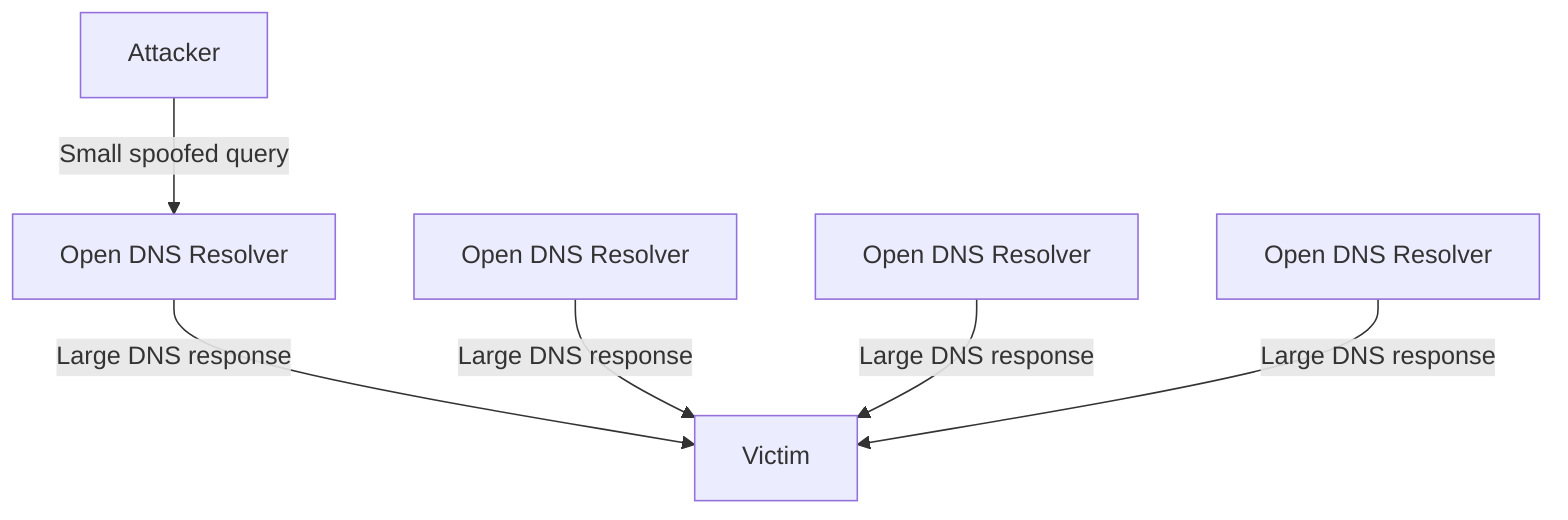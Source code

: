 graph TD
  A[Attacker] -->|Small spoofed query| B[Open DNS Resolver]
  B --> |Large DNS response| C[Victim]
  B1[Open DNS Resolver] -->|Large DNS response| C
  B2[Open DNS Resolver] -->|Large DNS response| C
  B3[Open DNS Resolver] -->|Large DNS response| C
